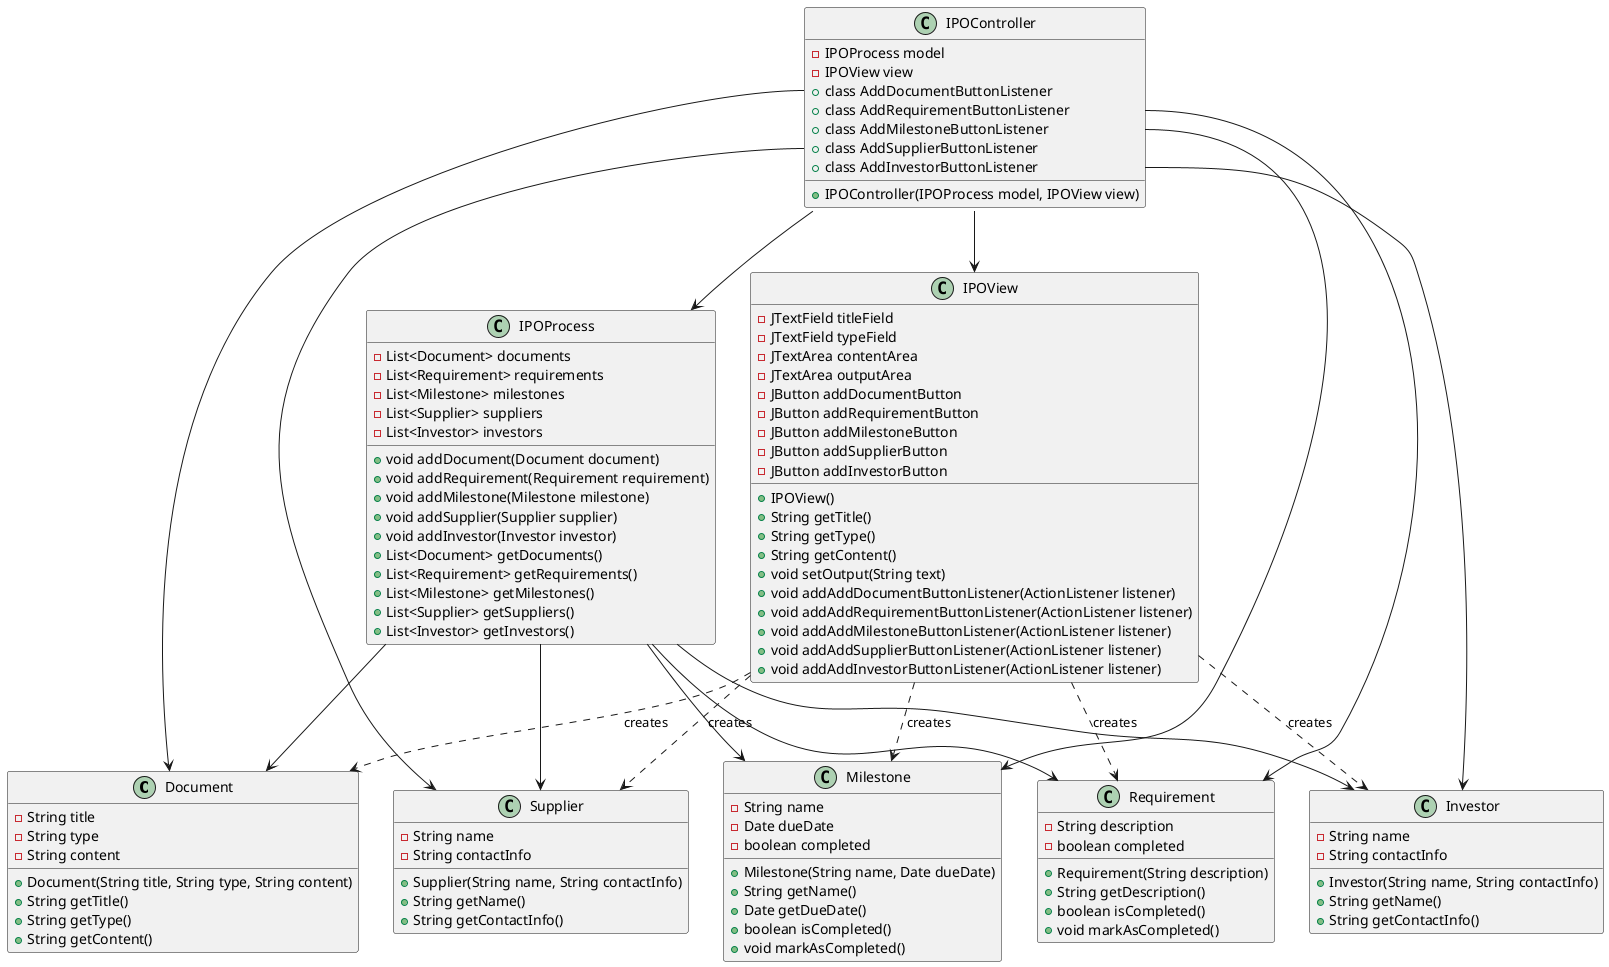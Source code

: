 @startuml

' Define the classes

class Document {
    -String title
    -String type
    -String content
    +Document(String title, String type, String content)
    +String getTitle()
    +String getType()
    +String getContent()
}

class Requirement {
    -String description
    -boolean completed
    +Requirement(String description)
    +String getDescription()
    +boolean isCompleted()
    +void markAsCompleted()
}

class Milestone {
    -String name
    -Date dueDate
    -boolean completed
    +Milestone(String name, Date dueDate)
    +String getName()
    +Date getDueDate()
    +boolean isCompleted()
    +void markAsCompleted()
}

class Supplier {
    -String name
    -String contactInfo
    +Supplier(String name, String contactInfo)
    +String getName()
    +String getContactInfo()
}

class Investor {
    -String name
    -String contactInfo
    +Investor(String name, String contactInfo)
    +String getName()
    +String getContactInfo()
}

class IPOProcess {
    -List<Document> documents
    -List<Requirement> requirements
    -List<Milestone> milestones
    -List<Supplier> suppliers
    -List<Investor> investors
    +void addDocument(Document document)
    +void addRequirement(Requirement requirement)
    +void addMilestone(Milestone milestone)
    +void addSupplier(Supplier supplier)
    +void addInvestor(Investor investor)
    +List<Document> getDocuments()
    +List<Requirement> getRequirements()
    +List<Milestone> getMilestones()
    +List<Supplier> getSuppliers()
    +List<Investor> getInvestors()
}

class IPOView {
    -JTextField titleField
    -JTextField typeField
    -JTextArea contentArea
    -JTextArea outputArea
    -JButton addDocumentButton
    -JButton addRequirementButton
    -JButton addMilestoneButton
    -JButton addSupplierButton
    -JButton addInvestorButton
    +IPOView()
    +String getTitle()
    +String getType()
    +String getContent()
    +void setOutput(String text)
    +void addAddDocumentButtonListener(ActionListener listener)
    +void addAddRequirementButtonListener(ActionListener listener)
    +void addAddMilestoneButtonListener(ActionListener listener)
    +void addAddSupplierButtonListener(ActionListener listener)
    +void addAddInvestorButtonListener(ActionListener listener)
}

class IPOController {
    -IPOProcess model
    -IPOView view
    +IPOController(IPOProcess model, IPOView view)
    +class AddDocumentButtonListener
    +class AddRequirementButtonListener
    +class AddMilestoneButtonListener
    +class AddSupplierButtonListener
    +class AddInvestorButtonListener
}

' Define relationships

IPOProcess --> Document
IPOProcess --> Requirement
IPOProcess --> Milestone
IPOProcess --> Supplier
IPOProcess --> Investor

IPOController --> IPOProcess
IPOController --> IPOView

IPOView ..> Document : creates
IPOView ..> Requirement : creates
IPOView ..> Milestone : creates
IPOView ..> Supplier : creates
IPOView ..> Investor : creates

IPOController::AddDocumentButtonListener --> Document
IPOController::AddRequirementButtonListener --> Requirement
IPOController::AddMilestoneButtonListener --> Milestone
IPOController::AddSupplierButtonListener --> Supplier
IPOController::AddInvestorButtonListener --> Investor

@enduml
